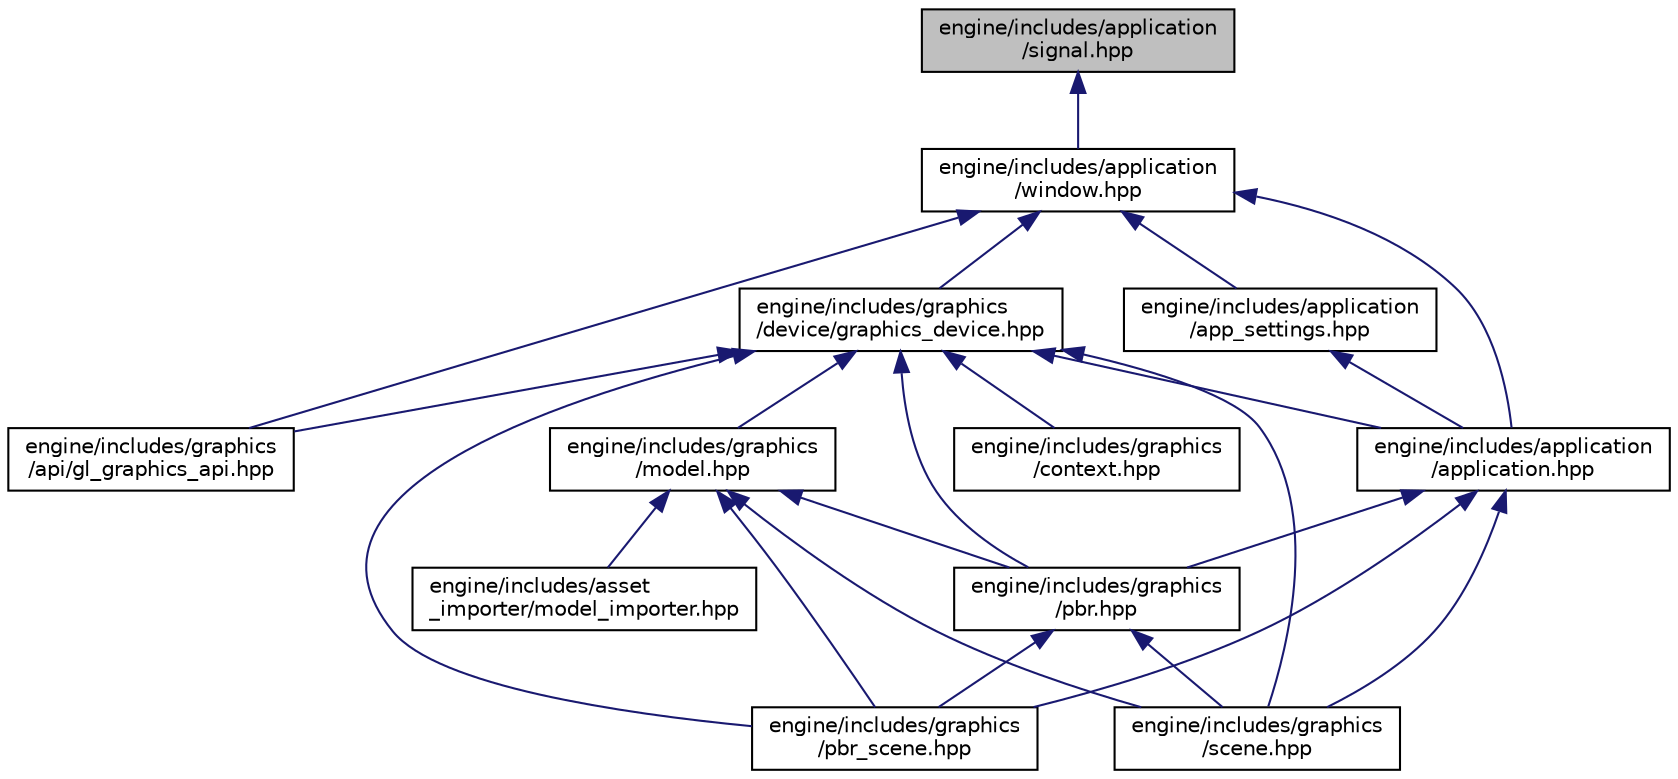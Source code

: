 digraph "engine/includes/application/signal.hpp"
{
 // LATEX_PDF_SIZE
  edge [fontname="Helvetica",fontsize="10",labelfontname="Helvetica",labelfontsize="10"];
  node [fontname="Helvetica",fontsize="10",shape=record];
  Node4 [label="engine/includes/application\l/signal.hpp",height=0.2,width=0.4,color="black", fillcolor="grey75", style="filled", fontcolor="black",tooltip=" "];
  Node4 -> Node5 [dir="back",color="midnightblue",fontsize="10",style="solid"];
  Node5 [label="engine/includes/application\l/window.hpp",height=0.2,width=0.4,color="black", fillcolor="white", style="filled",URL="$window_8hpp.html",tooltip=" "];
  Node5 -> Node6 [dir="back",color="midnightblue",fontsize="10",style="solid"];
  Node6 [label="engine/includes/application\l/app_settings.hpp",height=0.2,width=0.4,color="black", fillcolor="white", style="filled",URL="$app__settings_8hpp.html",tooltip=" "];
  Node6 -> Node7 [dir="back",color="midnightblue",fontsize="10",style="solid"];
  Node7 [label="engine/includes/application\l/application.hpp",height=0.2,width=0.4,color="black", fillcolor="white", style="filled",URL="$application_8hpp.html",tooltip=" "];
  Node7 -> Node8 [dir="back",color="midnightblue",fontsize="10",style="solid"];
  Node8 [label="engine/includes/graphics\l/pbr.hpp",height=0.2,width=0.4,color="black", fillcolor="white", style="filled",URL="$pbr_8hpp.html",tooltip=" "];
  Node8 -> Node9 [dir="back",color="midnightblue",fontsize="10",style="solid"];
  Node9 [label="engine/includes/graphics\l/pbr_scene.hpp",height=0.2,width=0.4,color="black", fillcolor="white", style="filled",URL="$pbr__scene_8hpp.html",tooltip=" "];
  Node8 -> Node10 [dir="back",color="midnightblue",fontsize="10",style="solid"];
  Node10 [label="engine/includes/graphics\l/scene.hpp",height=0.2,width=0.4,color="black", fillcolor="white", style="filled",URL="$scene_8hpp.html",tooltip=" "];
  Node7 -> Node9 [dir="back",color="midnightblue",fontsize="10",style="solid"];
  Node7 -> Node10 [dir="back",color="midnightblue",fontsize="10",style="solid"];
  Node5 -> Node7 [dir="back",color="midnightblue",fontsize="10",style="solid"];
  Node5 -> Node11 [dir="back",color="midnightblue",fontsize="10",style="solid"];
  Node11 [label="engine/includes/graphics\l/api/gl_graphics_api.hpp",height=0.2,width=0.4,color="black", fillcolor="white", style="filled",URL="$gl__graphics__api_8hpp.html",tooltip=" "];
  Node5 -> Node12 [dir="back",color="midnightblue",fontsize="10",style="solid"];
  Node12 [label="engine/includes/graphics\l/device/graphics_device.hpp",height=0.2,width=0.4,color="black", fillcolor="white", style="filled",URL="$graphics__device_8hpp.html",tooltip=" "];
  Node12 -> Node7 [dir="back",color="midnightblue",fontsize="10",style="solid"];
  Node12 -> Node11 [dir="back",color="midnightblue",fontsize="10",style="solid"];
  Node12 -> Node13 [dir="back",color="midnightblue",fontsize="10",style="solid"];
  Node13 [label="engine/includes/graphics\l/context.hpp",height=0.2,width=0.4,color="black", fillcolor="white", style="filled",URL="$context_8hpp.html",tooltip=" "];
  Node12 -> Node14 [dir="back",color="midnightblue",fontsize="10",style="solid"];
  Node14 [label="engine/includes/graphics\l/model.hpp",height=0.2,width=0.4,color="black", fillcolor="white", style="filled",URL="$model_8hpp.html",tooltip=" "];
  Node14 -> Node15 [dir="back",color="midnightblue",fontsize="10",style="solid"];
  Node15 [label="engine/includes/asset\l_importer/model_importer.hpp",height=0.2,width=0.4,color="black", fillcolor="white", style="filled",URL="$model__importer_8hpp.html",tooltip=" "];
  Node14 -> Node8 [dir="back",color="midnightblue",fontsize="10",style="solid"];
  Node14 -> Node9 [dir="back",color="midnightblue",fontsize="10",style="solid"];
  Node14 -> Node10 [dir="back",color="midnightblue",fontsize="10",style="solid"];
  Node12 -> Node8 [dir="back",color="midnightblue",fontsize="10",style="solid"];
  Node12 -> Node9 [dir="back",color="midnightblue",fontsize="10",style="solid"];
  Node12 -> Node10 [dir="back",color="midnightblue",fontsize="10",style="solid"];
}
